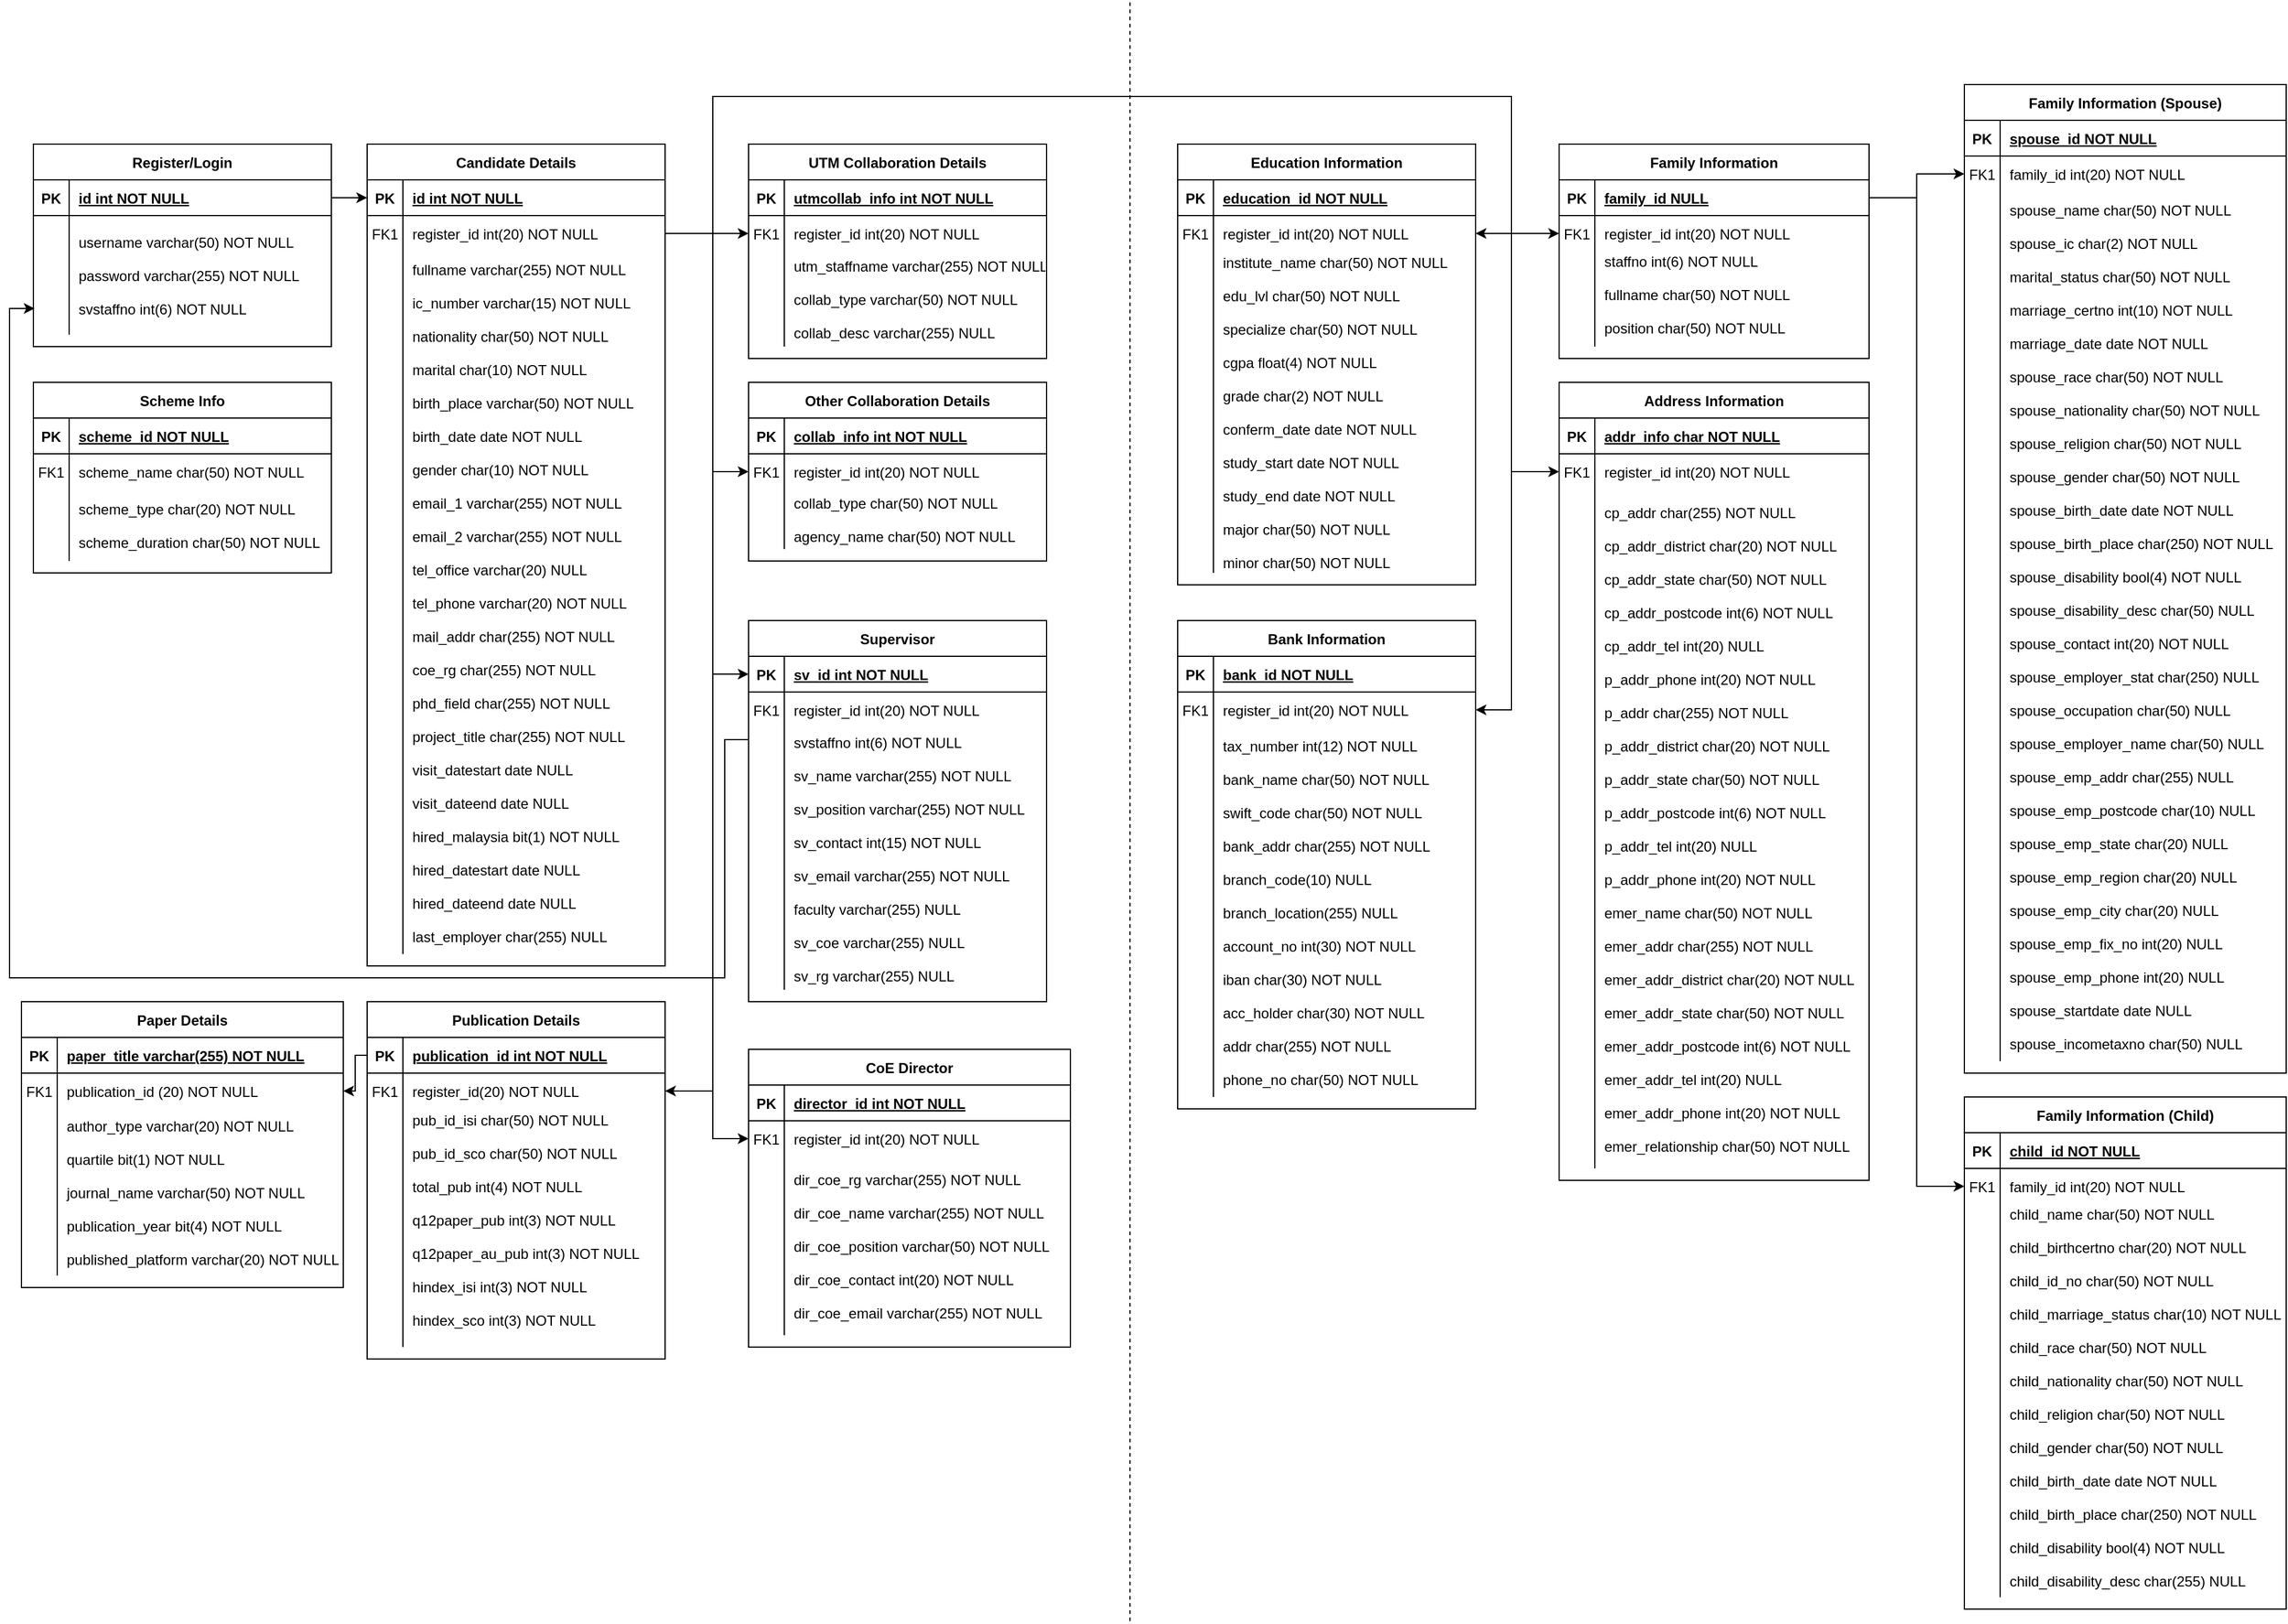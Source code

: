 <mxfile version="20.2.6" type="github">
  <diagram id="R2lEEEUBdFMjLlhIrx00" name="Page-1">
    <mxGraphModel dx="1382" dy="795" grid="1" gridSize="10" guides="1" tooltips="1" connect="1" arrows="1" fold="1" page="1" pageScale="1" pageWidth="850" pageHeight="1100" math="0" shadow="0" extFonts="Permanent Marker^https://fonts.googleapis.com/css?family=Permanent+Marker">
      <root>
        <mxCell id="0" />
        <mxCell id="1" parent="0" />
        <mxCell id="C-vyLk0tnHw3VtMMgP7b-13" value="Candidate Details" style="shape=table;startSize=30;container=1;collapsible=1;childLayout=tableLayout;fixedRows=1;rowLines=0;fontStyle=1;align=center;resizeLast=1;" parent="1" vertex="1">
          <mxGeometry x="320" y="120" width="250" height="690" as="geometry" />
        </mxCell>
        <mxCell id="C-vyLk0tnHw3VtMMgP7b-14" value="" style="shape=partialRectangle;collapsible=0;dropTarget=0;pointerEvents=0;fillColor=none;points=[[0,0.5],[1,0.5]];portConstraint=eastwest;top=0;left=0;right=0;bottom=1;" parent="C-vyLk0tnHw3VtMMgP7b-13" vertex="1">
          <mxGeometry y="30" width="250" height="30" as="geometry" />
        </mxCell>
        <mxCell id="C-vyLk0tnHw3VtMMgP7b-15" value="PK" style="shape=partialRectangle;overflow=hidden;connectable=0;fillColor=none;top=0;left=0;bottom=0;right=0;fontStyle=1;" parent="C-vyLk0tnHw3VtMMgP7b-14" vertex="1">
          <mxGeometry width="30" height="30" as="geometry">
            <mxRectangle width="30" height="30" as="alternateBounds" />
          </mxGeometry>
        </mxCell>
        <mxCell id="C-vyLk0tnHw3VtMMgP7b-16" value="id int NOT NULL " style="shape=partialRectangle;overflow=hidden;connectable=0;fillColor=none;top=0;left=0;bottom=0;right=0;align=left;spacingLeft=6;fontStyle=5;" parent="C-vyLk0tnHw3VtMMgP7b-14" vertex="1">
          <mxGeometry x="30" width="220" height="30" as="geometry">
            <mxRectangle width="220" height="30" as="alternateBounds" />
          </mxGeometry>
        </mxCell>
        <mxCell id="C-vyLk0tnHw3VtMMgP7b-17" value="" style="shape=partialRectangle;collapsible=0;dropTarget=0;pointerEvents=0;fillColor=none;points=[[0,0.5],[1,0.5]];portConstraint=eastwest;top=0;left=0;right=0;bottom=0;" parent="C-vyLk0tnHw3VtMMgP7b-13" vertex="1">
          <mxGeometry y="60" width="250" height="30" as="geometry" />
        </mxCell>
        <mxCell id="C-vyLk0tnHw3VtMMgP7b-18" value="FK1" style="shape=partialRectangle;overflow=hidden;connectable=0;fillColor=none;top=0;left=0;bottom=0;right=0;" parent="C-vyLk0tnHw3VtMMgP7b-17" vertex="1">
          <mxGeometry width="30" height="30" as="geometry">
            <mxRectangle width="30" height="30" as="alternateBounds" />
          </mxGeometry>
        </mxCell>
        <mxCell id="C-vyLk0tnHw3VtMMgP7b-19" value="register_id int(20) NOT NULL" style="shape=partialRectangle;overflow=hidden;connectable=0;fillColor=none;top=0;left=0;bottom=0;right=0;align=left;spacingLeft=6;" parent="C-vyLk0tnHw3VtMMgP7b-17" vertex="1">
          <mxGeometry x="30" width="220" height="30" as="geometry">
            <mxRectangle width="220" height="30" as="alternateBounds" />
          </mxGeometry>
        </mxCell>
        <mxCell id="C-vyLk0tnHw3VtMMgP7b-20" value="" style="shape=partialRectangle;collapsible=0;dropTarget=0;pointerEvents=0;fillColor=none;points=[[0,0.5],[1,0.5]];portConstraint=eastwest;top=0;left=0;right=0;bottom=0;" parent="C-vyLk0tnHw3VtMMgP7b-13" vertex="1">
          <mxGeometry y="90" width="250" height="590" as="geometry" />
        </mxCell>
        <mxCell id="C-vyLk0tnHw3VtMMgP7b-21" value="" style="shape=partialRectangle;overflow=hidden;connectable=0;fillColor=none;top=0;left=0;bottom=0;right=0;" parent="C-vyLk0tnHw3VtMMgP7b-20" vertex="1">
          <mxGeometry width="30" height="590" as="geometry">
            <mxRectangle width="30" height="590" as="alternateBounds" />
          </mxGeometry>
        </mxCell>
        <mxCell id="C-vyLk0tnHw3VtMMgP7b-22" value="fullname varchar(255) NOT NULL&#xa;&#xa;ic_number varchar(15) NOT NULL&#xa;&#xa;nationality char(50) NOT NULL&#xa;&#xa;marital char(10) NOT NULL&#xa;&#xa;birth_place varchar(50) NOT NULL&#xa;&#xa;birth_date date NOT NULL&#xa;&#xa;gender char(10) NOT NULL&#xa;&#xa;email_1 varchar(255) NOT NULL&#xa;&#xa;email_2 varchar(255) NOT NULL&#xa;&#xa;tel_office varchar(20) NULL&#xa;&#xa;tel_phone varchar(20) NOT NULL&#xa;&#xa;mail_addr char(255) NOT NULL&#xa;&#xa;coe_rg char(255) NOT NULL&#xa;&#xa;phd_field char(255) NOT NULL&#xa;&#xa;project_title char(255) NOT NULL&#xa;&#xa;visit_datestart date NULL&#xa;&#xa;visit_dateend date NULL&#xa;&#xa;hired_malaysia bit(1) NOT NULL&#xa;&#xa;hired_datestart date NULL&#xa;&#xa;hired_dateend date NULL&#xa;&#xa;last_employer char(255) NULL" style="shape=partialRectangle;overflow=hidden;connectable=0;fillColor=none;top=0;left=0;bottom=0;right=0;align=left;spacingLeft=6;" parent="C-vyLk0tnHw3VtMMgP7b-20" vertex="1">
          <mxGeometry x="30" width="220" height="590" as="geometry">
            <mxRectangle width="220" height="590" as="alternateBounds" />
          </mxGeometry>
        </mxCell>
        <mxCell id="C-vyLk0tnHw3VtMMgP7b-23" value="Register/Login" style="shape=table;startSize=30;container=1;collapsible=1;childLayout=tableLayout;fixedRows=1;rowLines=0;fontStyle=1;align=center;resizeLast=1;" parent="1" vertex="1">
          <mxGeometry x="40" y="120" width="250" height="170" as="geometry" />
        </mxCell>
        <mxCell id="C-vyLk0tnHw3VtMMgP7b-24" value="" style="shape=partialRectangle;collapsible=0;dropTarget=0;pointerEvents=0;fillColor=none;points=[[0,0.5],[1,0.5]];portConstraint=eastwest;top=0;left=0;right=0;bottom=1;" parent="C-vyLk0tnHw3VtMMgP7b-23" vertex="1">
          <mxGeometry y="30" width="250" height="30" as="geometry" />
        </mxCell>
        <mxCell id="C-vyLk0tnHw3VtMMgP7b-25" value="PK" style="shape=partialRectangle;overflow=hidden;connectable=0;fillColor=none;top=0;left=0;bottom=0;right=0;fontStyle=1;" parent="C-vyLk0tnHw3VtMMgP7b-24" vertex="1">
          <mxGeometry width="30" height="30" as="geometry">
            <mxRectangle width="30" height="30" as="alternateBounds" />
          </mxGeometry>
        </mxCell>
        <mxCell id="C-vyLk0tnHw3VtMMgP7b-26" value="id int NOT NULL " style="shape=partialRectangle;overflow=hidden;connectable=0;fillColor=none;top=0;left=0;bottom=0;right=0;align=left;spacingLeft=6;fontStyle=5;" parent="C-vyLk0tnHw3VtMMgP7b-24" vertex="1">
          <mxGeometry x="30" width="220" height="30" as="geometry">
            <mxRectangle width="220" height="30" as="alternateBounds" />
          </mxGeometry>
        </mxCell>
        <mxCell id="C-vyLk0tnHw3VtMMgP7b-27" value="" style="shape=partialRectangle;collapsible=0;dropTarget=0;pointerEvents=0;fillColor=none;points=[[0,0.5],[1,0.5]];portConstraint=eastwest;top=0;left=0;right=0;bottom=0;" parent="C-vyLk0tnHw3VtMMgP7b-23" vertex="1">
          <mxGeometry y="60" width="250" height="100" as="geometry" />
        </mxCell>
        <mxCell id="C-vyLk0tnHw3VtMMgP7b-28" value="" style="shape=partialRectangle;overflow=hidden;connectable=0;fillColor=none;top=0;left=0;bottom=0;right=0;" parent="C-vyLk0tnHw3VtMMgP7b-27" vertex="1">
          <mxGeometry width="30" height="100" as="geometry">
            <mxRectangle width="30" height="100" as="alternateBounds" />
          </mxGeometry>
        </mxCell>
        <mxCell id="C-vyLk0tnHw3VtMMgP7b-29" value="username varchar(50) NOT NULL&#xa;&#xa;password varchar(255) NOT NULL&#xa;&#xa;svstaffno int(6) NOT NULL" style="shape=partialRectangle;overflow=hidden;connectable=0;fillColor=none;top=0;left=0;bottom=0;right=0;align=left;spacingLeft=6;" parent="C-vyLk0tnHw3VtMMgP7b-27" vertex="1">
          <mxGeometry x="30" width="220" height="100" as="geometry">
            <mxRectangle width="220" height="100" as="alternateBounds" />
          </mxGeometry>
        </mxCell>
        <mxCell id="Tg3tCqWO-wnEFZZeCLN1-35" style="edgeStyle=orthogonalEdgeStyle;rounded=0;orthogonalLoop=1;jettySize=auto;html=1;exitX=1;exitY=0.5;exitDx=0;exitDy=0;entryX=0;entryY=0.5;entryDx=0;entryDy=0;" parent="1" source="C-vyLk0tnHw3VtMMgP7b-24" target="C-vyLk0tnHw3VtMMgP7b-14" edge="1">
          <mxGeometry relative="1" as="geometry">
            <mxPoint x="300" y="165" as="targetPoint" />
          </mxGeometry>
        </mxCell>
        <mxCell id="Tg3tCqWO-wnEFZZeCLN1-54" value="UTM Collaboration Details" style="shape=table;startSize=30;container=1;collapsible=1;childLayout=tableLayout;fixedRows=1;rowLines=0;fontStyle=1;align=center;resizeLast=1;" parent="1" vertex="1">
          <mxGeometry x="640" y="120" width="250" height="180" as="geometry" />
        </mxCell>
        <mxCell id="Tg3tCqWO-wnEFZZeCLN1-55" value="" style="shape=partialRectangle;collapsible=0;dropTarget=0;pointerEvents=0;fillColor=none;points=[[0,0.5],[1,0.5]];portConstraint=eastwest;top=0;left=0;right=0;bottom=1;" parent="Tg3tCqWO-wnEFZZeCLN1-54" vertex="1">
          <mxGeometry y="30" width="250" height="30" as="geometry" />
        </mxCell>
        <mxCell id="Tg3tCqWO-wnEFZZeCLN1-56" value="PK" style="shape=partialRectangle;overflow=hidden;connectable=0;fillColor=none;top=0;left=0;bottom=0;right=0;fontStyle=1;" parent="Tg3tCqWO-wnEFZZeCLN1-55" vertex="1">
          <mxGeometry width="30" height="30" as="geometry">
            <mxRectangle width="30" height="30" as="alternateBounds" />
          </mxGeometry>
        </mxCell>
        <mxCell id="Tg3tCqWO-wnEFZZeCLN1-57" value="utmcollab_info int NOT NULL " style="shape=partialRectangle;overflow=hidden;connectable=0;fillColor=none;top=0;left=0;bottom=0;right=0;align=left;spacingLeft=6;fontStyle=5;" parent="Tg3tCqWO-wnEFZZeCLN1-55" vertex="1">
          <mxGeometry x="30" width="220" height="30" as="geometry">
            <mxRectangle width="220" height="30" as="alternateBounds" />
          </mxGeometry>
        </mxCell>
        <mxCell id="Tg3tCqWO-wnEFZZeCLN1-58" value="" style="shape=partialRectangle;collapsible=0;dropTarget=0;pointerEvents=0;fillColor=none;points=[[0,0.5],[1,0.5]];portConstraint=eastwest;top=0;left=0;right=0;bottom=0;" parent="Tg3tCqWO-wnEFZZeCLN1-54" vertex="1">
          <mxGeometry y="60" width="250" height="30" as="geometry" />
        </mxCell>
        <mxCell id="Tg3tCqWO-wnEFZZeCLN1-59" value="FK1" style="shape=partialRectangle;overflow=hidden;connectable=0;fillColor=none;top=0;left=0;bottom=0;right=0;" parent="Tg3tCqWO-wnEFZZeCLN1-58" vertex="1">
          <mxGeometry width="30" height="30" as="geometry">
            <mxRectangle width="30" height="30" as="alternateBounds" />
          </mxGeometry>
        </mxCell>
        <mxCell id="Tg3tCqWO-wnEFZZeCLN1-60" value="register_id int(20) NOT NULL" style="shape=partialRectangle;overflow=hidden;connectable=0;fillColor=none;top=0;left=0;bottom=0;right=0;align=left;spacingLeft=6;" parent="Tg3tCqWO-wnEFZZeCLN1-58" vertex="1">
          <mxGeometry x="30" width="220" height="30" as="geometry">
            <mxRectangle width="220" height="30" as="alternateBounds" />
          </mxGeometry>
        </mxCell>
        <mxCell id="Tg3tCqWO-wnEFZZeCLN1-61" value="" style="shape=partialRectangle;collapsible=0;dropTarget=0;pointerEvents=0;fillColor=none;points=[[0,0.5],[1,0.5]];portConstraint=eastwest;top=0;left=0;right=0;bottom=0;" parent="Tg3tCqWO-wnEFZZeCLN1-54" vertex="1">
          <mxGeometry y="90" width="250" height="80" as="geometry" />
        </mxCell>
        <mxCell id="Tg3tCqWO-wnEFZZeCLN1-62" value="" style="shape=partialRectangle;overflow=hidden;connectable=0;fillColor=none;top=0;left=0;bottom=0;right=0;" parent="Tg3tCqWO-wnEFZZeCLN1-61" vertex="1">
          <mxGeometry width="30" height="80" as="geometry">
            <mxRectangle width="30" height="80" as="alternateBounds" />
          </mxGeometry>
        </mxCell>
        <mxCell id="Tg3tCqWO-wnEFZZeCLN1-63" value="utm_staffname varchar(255) NOT NULL&#xa;&#xa;collab_type varchar(50) NOT NULL&#xa;&#xa;collab_desc varchar(255) NULL" style="shape=partialRectangle;overflow=hidden;connectable=0;fillColor=none;top=0;left=0;bottom=0;right=0;align=left;spacingLeft=6;" parent="Tg3tCqWO-wnEFZZeCLN1-61" vertex="1">
          <mxGeometry x="30" width="220" height="80" as="geometry">
            <mxRectangle width="220" height="80" as="alternateBounds" />
          </mxGeometry>
        </mxCell>
        <mxCell id="Tg3tCqWO-wnEFZZeCLN1-65" style="edgeStyle=orthogonalEdgeStyle;rounded=0;orthogonalLoop=1;jettySize=auto;html=1;exitX=1;exitY=0.5;exitDx=0;exitDy=0;entryX=0;entryY=0.5;entryDx=0;entryDy=0;" parent="1" source="C-vyLk0tnHw3VtMMgP7b-17" target="Tg3tCqWO-wnEFZZeCLN1-58" edge="1">
          <mxGeometry relative="1" as="geometry" />
        </mxCell>
        <mxCell id="Tg3tCqWO-wnEFZZeCLN1-66" value="Other Collaboration Details" style="shape=table;startSize=30;container=1;collapsible=1;childLayout=tableLayout;fixedRows=1;rowLines=0;fontStyle=1;align=center;resizeLast=1;" parent="1" vertex="1">
          <mxGeometry x="640" y="320" width="250" height="150" as="geometry" />
        </mxCell>
        <mxCell id="Tg3tCqWO-wnEFZZeCLN1-67" value="" style="shape=partialRectangle;collapsible=0;dropTarget=0;pointerEvents=0;fillColor=none;points=[[0,0.5],[1,0.5]];portConstraint=eastwest;top=0;left=0;right=0;bottom=1;" parent="Tg3tCqWO-wnEFZZeCLN1-66" vertex="1">
          <mxGeometry y="30" width="250" height="30" as="geometry" />
        </mxCell>
        <mxCell id="Tg3tCqWO-wnEFZZeCLN1-68" value="PK" style="shape=partialRectangle;overflow=hidden;connectable=0;fillColor=none;top=0;left=0;bottom=0;right=0;fontStyle=1;" parent="Tg3tCqWO-wnEFZZeCLN1-67" vertex="1">
          <mxGeometry width="30" height="30" as="geometry">
            <mxRectangle width="30" height="30" as="alternateBounds" />
          </mxGeometry>
        </mxCell>
        <mxCell id="Tg3tCqWO-wnEFZZeCLN1-69" value="collab_info int NOT NULL " style="shape=partialRectangle;overflow=hidden;connectable=0;fillColor=none;top=0;left=0;bottom=0;right=0;align=left;spacingLeft=6;fontStyle=5;" parent="Tg3tCqWO-wnEFZZeCLN1-67" vertex="1">
          <mxGeometry x="30" width="220" height="30" as="geometry">
            <mxRectangle width="220" height="30" as="alternateBounds" />
          </mxGeometry>
        </mxCell>
        <mxCell id="Tg3tCqWO-wnEFZZeCLN1-70" value="" style="shape=partialRectangle;collapsible=0;dropTarget=0;pointerEvents=0;fillColor=none;points=[[0,0.5],[1,0.5]];portConstraint=eastwest;top=0;left=0;right=0;bottom=0;" parent="Tg3tCqWO-wnEFZZeCLN1-66" vertex="1">
          <mxGeometry y="60" width="250" height="30" as="geometry" />
        </mxCell>
        <mxCell id="Tg3tCqWO-wnEFZZeCLN1-71" value="FK1" style="shape=partialRectangle;overflow=hidden;connectable=0;fillColor=none;top=0;left=0;bottom=0;right=0;" parent="Tg3tCqWO-wnEFZZeCLN1-70" vertex="1">
          <mxGeometry width="30" height="30" as="geometry">
            <mxRectangle width="30" height="30" as="alternateBounds" />
          </mxGeometry>
        </mxCell>
        <mxCell id="Tg3tCqWO-wnEFZZeCLN1-72" value="register_id int(20) NOT NULL" style="shape=partialRectangle;overflow=hidden;connectable=0;fillColor=none;top=0;left=0;bottom=0;right=0;align=left;spacingLeft=6;" parent="Tg3tCqWO-wnEFZZeCLN1-70" vertex="1">
          <mxGeometry x="30" width="220" height="30" as="geometry">
            <mxRectangle width="220" height="30" as="alternateBounds" />
          </mxGeometry>
        </mxCell>
        <mxCell id="Tg3tCqWO-wnEFZZeCLN1-73" value="" style="shape=partialRectangle;collapsible=0;dropTarget=0;pointerEvents=0;fillColor=none;points=[[0,0.5],[1,0.5]];portConstraint=eastwest;top=0;left=0;right=0;bottom=0;" parent="Tg3tCqWO-wnEFZZeCLN1-66" vertex="1">
          <mxGeometry y="90" width="250" height="50" as="geometry" />
        </mxCell>
        <mxCell id="Tg3tCqWO-wnEFZZeCLN1-74" value="" style="shape=partialRectangle;overflow=hidden;connectable=0;fillColor=none;top=0;left=0;bottom=0;right=0;" parent="Tg3tCqWO-wnEFZZeCLN1-73" vertex="1">
          <mxGeometry width="30" height="50" as="geometry">
            <mxRectangle width="30" height="50" as="alternateBounds" />
          </mxGeometry>
        </mxCell>
        <mxCell id="Tg3tCqWO-wnEFZZeCLN1-75" value="collab_type char(50) NOT NULL&#xa;&#xa;agency_name char(50) NOT NULL" style="shape=partialRectangle;overflow=hidden;connectable=0;fillColor=none;top=0;left=0;bottom=0;right=0;align=left;spacingLeft=6;" parent="Tg3tCqWO-wnEFZZeCLN1-73" vertex="1">
          <mxGeometry x="30" width="220" height="50" as="geometry">
            <mxRectangle width="220" height="50" as="alternateBounds" />
          </mxGeometry>
        </mxCell>
        <mxCell id="Tg3tCqWO-wnEFZZeCLN1-77" style="edgeStyle=orthogonalEdgeStyle;rounded=0;orthogonalLoop=1;jettySize=auto;html=1;exitX=1;exitY=0.5;exitDx=0;exitDy=0;entryX=0;entryY=0.5;entryDx=0;entryDy=0;" parent="1" source="C-vyLk0tnHw3VtMMgP7b-17" target="Tg3tCqWO-wnEFZZeCLN1-70" edge="1">
          <mxGeometry relative="1" as="geometry">
            <Array as="points">
              <mxPoint x="610" y="195" />
              <mxPoint x="610" y="395" />
            </Array>
          </mxGeometry>
        </mxCell>
        <mxCell id="49qR0IiwVbqAJ0XNBQrz-1" value="" style="edgeStyle=orthogonalEdgeStyle;rounded=0;orthogonalLoop=1;jettySize=auto;html=1;entryX=0.004;entryY=0.78;entryDx=0;entryDy=0;entryPerimeter=0;" parent="1" source="Tg3tCqWO-wnEFZZeCLN1-78" target="C-vyLk0tnHw3VtMMgP7b-27" edge="1">
          <mxGeometry relative="1" as="geometry">
            <Array as="points">
              <mxPoint x="620" y="620" />
              <mxPoint x="620" y="820" />
              <mxPoint x="20" y="820" />
              <mxPoint x="20" y="258" />
            </Array>
          </mxGeometry>
        </mxCell>
        <mxCell id="Tg3tCqWO-wnEFZZeCLN1-78" value="Supervisor" style="shape=table;startSize=30;container=1;collapsible=1;childLayout=tableLayout;fixedRows=1;rowLines=0;fontStyle=1;align=center;resizeLast=1;" parent="1" vertex="1">
          <mxGeometry x="640" y="520" width="250" height="320" as="geometry" />
        </mxCell>
        <mxCell id="Tg3tCqWO-wnEFZZeCLN1-79" value="" style="shape=partialRectangle;collapsible=0;dropTarget=0;pointerEvents=0;fillColor=none;points=[[0,0.5],[1,0.5]];portConstraint=eastwest;top=0;left=0;right=0;bottom=1;" parent="Tg3tCqWO-wnEFZZeCLN1-78" vertex="1">
          <mxGeometry y="30" width="250" height="30" as="geometry" />
        </mxCell>
        <mxCell id="Tg3tCqWO-wnEFZZeCLN1-80" value="PK" style="shape=partialRectangle;overflow=hidden;connectable=0;fillColor=none;top=0;left=0;bottom=0;right=0;fontStyle=1;" parent="Tg3tCqWO-wnEFZZeCLN1-79" vertex="1">
          <mxGeometry width="30" height="30" as="geometry">
            <mxRectangle width="30" height="30" as="alternateBounds" />
          </mxGeometry>
        </mxCell>
        <mxCell id="Tg3tCqWO-wnEFZZeCLN1-81" value="sv_id int NOT NULL " style="shape=partialRectangle;overflow=hidden;connectable=0;fillColor=none;top=0;left=0;bottom=0;right=0;align=left;spacingLeft=6;fontStyle=5;" parent="Tg3tCqWO-wnEFZZeCLN1-79" vertex="1">
          <mxGeometry x="30" width="220" height="30" as="geometry">
            <mxRectangle width="220" height="30" as="alternateBounds" />
          </mxGeometry>
        </mxCell>
        <mxCell id="Tg3tCqWO-wnEFZZeCLN1-82" value="" style="shape=partialRectangle;collapsible=0;dropTarget=0;pointerEvents=0;fillColor=none;points=[[0,0.5],[1,0.5]];portConstraint=eastwest;top=0;left=0;right=0;bottom=0;" parent="Tg3tCqWO-wnEFZZeCLN1-78" vertex="1">
          <mxGeometry y="60" width="250" height="30" as="geometry" />
        </mxCell>
        <mxCell id="Tg3tCqWO-wnEFZZeCLN1-83" value="FK1" style="shape=partialRectangle;overflow=hidden;connectable=0;fillColor=none;top=0;left=0;bottom=0;right=0;" parent="Tg3tCqWO-wnEFZZeCLN1-82" vertex="1">
          <mxGeometry width="30" height="30" as="geometry">
            <mxRectangle width="30" height="30" as="alternateBounds" />
          </mxGeometry>
        </mxCell>
        <mxCell id="Tg3tCqWO-wnEFZZeCLN1-84" value="register_id int(20) NOT NULL" style="shape=partialRectangle;overflow=hidden;connectable=0;fillColor=none;top=0;left=0;bottom=0;right=0;align=left;spacingLeft=6;" parent="Tg3tCqWO-wnEFZZeCLN1-82" vertex="1">
          <mxGeometry x="30" width="220" height="30" as="geometry">
            <mxRectangle width="220" height="30" as="alternateBounds" />
          </mxGeometry>
        </mxCell>
        <mxCell id="Tg3tCqWO-wnEFZZeCLN1-85" value="" style="shape=partialRectangle;collapsible=0;dropTarget=0;pointerEvents=0;fillColor=none;points=[[0,0.5],[1,0.5]];portConstraint=eastwest;top=0;left=0;right=0;bottom=0;" parent="Tg3tCqWO-wnEFZZeCLN1-78" vertex="1">
          <mxGeometry y="90" width="250" height="220" as="geometry" />
        </mxCell>
        <mxCell id="Tg3tCqWO-wnEFZZeCLN1-86" value="" style="shape=partialRectangle;overflow=hidden;connectable=0;fillColor=none;top=0;left=0;bottom=0;right=0;" parent="Tg3tCqWO-wnEFZZeCLN1-85" vertex="1">
          <mxGeometry width="30" height="220" as="geometry">
            <mxRectangle width="30" height="220" as="alternateBounds" />
          </mxGeometry>
        </mxCell>
        <mxCell id="Tg3tCqWO-wnEFZZeCLN1-87" value="svstaffno int(6) NOT NULL&#xa;&#xa;sv_name varchar(255) NOT NULL&#xa;&#xa;sv_position varchar(255) NOT NULL&#xa;&#xa;sv_contact int(15) NOT NULL&#xa;&#xa;sv_email varchar(255) NOT NULL&#xa;&#xa;faculty varchar(255) NULL&#xa;&#xa;sv_coe varchar(255) NULL&#xa;&#xa;sv_rg varchar(255) NULL" style="shape=partialRectangle;overflow=hidden;connectable=0;fillColor=none;top=0;left=0;bottom=0;right=0;align=left;spacingLeft=6;" parent="Tg3tCqWO-wnEFZZeCLN1-85" vertex="1">
          <mxGeometry x="30" width="220" height="220" as="geometry">
            <mxRectangle width="220" height="220" as="alternateBounds" />
          </mxGeometry>
        </mxCell>
        <mxCell id="Tg3tCqWO-wnEFZZeCLN1-89" value="CoE Director" style="shape=table;startSize=30;container=1;collapsible=1;childLayout=tableLayout;fixedRows=1;rowLines=0;fontStyle=1;align=center;resizeLast=1;" parent="1" vertex="1">
          <mxGeometry x="640" y="880" width="270" height="250" as="geometry" />
        </mxCell>
        <mxCell id="Tg3tCqWO-wnEFZZeCLN1-90" value="" style="shape=partialRectangle;collapsible=0;dropTarget=0;pointerEvents=0;fillColor=none;points=[[0,0.5],[1,0.5]];portConstraint=eastwest;top=0;left=0;right=0;bottom=1;" parent="Tg3tCqWO-wnEFZZeCLN1-89" vertex="1">
          <mxGeometry y="30" width="270" height="30" as="geometry" />
        </mxCell>
        <mxCell id="Tg3tCqWO-wnEFZZeCLN1-91" value="PK" style="shape=partialRectangle;overflow=hidden;connectable=0;fillColor=none;top=0;left=0;bottom=0;right=0;fontStyle=1;" parent="Tg3tCqWO-wnEFZZeCLN1-90" vertex="1">
          <mxGeometry width="30" height="30" as="geometry">
            <mxRectangle width="30" height="30" as="alternateBounds" />
          </mxGeometry>
        </mxCell>
        <mxCell id="Tg3tCqWO-wnEFZZeCLN1-92" value="director_id int NOT NULL " style="shape=partialRectangle;overflow=hidden;connectable=0;fillColor=none;top=0;left=0;bottom=0;right=0;align=left;spacingLeft=6;fontStyle=5;" parent="Tg3tCqWO-wnEFZZeCLN1-90" vertex="1">
          <mxGeometry x="30" width="240" height="30" as="geometry">
            <mxRectangle width="240" height="30" as="alternateBounds" />
          </mxGeometry>
        </mxCell>
        <mxCell id="Tg3tCqWO-wnEFZZeCLN1-93" value="" style="shape=partialRectangle;collapsible=0;dropTarget=0;pointerEvents=0;fillColor=none;points=[[0,0.5],[1,0.5]];portConstraint=eastwest;top=0;left=0;right=0;bottom=0;" parent="Tg3tCqWO-wnEFZZeCLN1-89" vertex="1">
          <mxGeometry y="60" width="270" height="30" as="geometry" />
        </mxCell>
        <mxCell id="Tg3tCqWO-wnEFZZeCLN1-94" value="FK1" style="shape=partialRectangle;overflow=hidden;connectable=0;fillColor=none;top=0;left=0;bottom=0;right=0;" parent="Tg3tCqWO-wnEFZZeCLN1-93" vertex="1">
          <mxGeometry width="30" height="30" as="geometry">
            <mxRectangle width="30" height="30" as="alternateBounds" />
          </mxGeometry>
        </mxCell>
        <mxCell id="Tg3tCqWO-wnEFZZeCLN1-95" value="register_id int(20) NOT NULL" style="shape=partialRectangle;overflow=hidden;connectable=0;fillColor=none;top=0;left=0;bottom=0;right=0;align=left;spacingLeft=6;" parent="Tg3tCqWO-wnEFZZeCLN1-93" vertex="1">
          <mxGeometry x="30" width="240" height="30" as="geometry">
            <mxRectangle width="240" height="30" as="alternateBounds" />
          </mxGeometry>
        </mxCell>
        <mxCell id="Tg3tCqWO-wnEFZZeCLN1-96" value="" style="shape=partialRectangle;collapsible=0;dropTarget=0;pointerEvents=0;fillColor=none;points=[[0,0.5],[1,0.5]];portConstraint=eastwest;top=0;left=0;right=0;bottom=0;" parent="Tg3tCqWO-wnEFZZeCLN1-89" vertex="1">
          <mxGeometry y="90" width="270" height="150" as="geometry" />
        </mxCell>
        <mxCell id="Tg3tCqWO-wnEFZZeCLN1-97" value="" style="shape=partialRectangle;overflow=hidden;connectable=0;fillColor=none;top=0;left=0;bottom=0;right=0;" parent="Tg3tCqWO-wnEFZZeCLN1-96" vertex="1">
          <mxGeometry width="30" height="150" as="geometry">
            <mxRectangle width="30" height="150" as="alternateBounds" />
          </mxGeometry>
        </mxCell>
        <mxCell id="Tg3tCqWO-wnEFZZeCLN1-98" value="dir_coe_rg varchar(255) NOT NULL&#xa;&#xa;dir_coe_name varchar(255) NOT NULL&#xa;&#xa;dir_coe_position varchar(50) NOT NULL&#xa;&#xa;dir_coe_contact int(20) NOT NULL&#xa;&#xa;dir_coe_email varchar(255) NOT NULL" style="shape=partialRectangle;overflow=hidden;connectable=0;fillColor=none;top=0;left=0;bottom=0;right=0;align=left;spacingLeft=6;" parent="Tg3tCqWO-wnEFZZeCLN1-96" vertex="1">
          <mxGeometry x="30" width="240" height="150" as="geometry">
            <mxRectangle width="240" height="150" as="alternateBounds" />
          </mxGeometry>
        </mxCell>
        <mxCell id="Tg3tCqWO-wnEFZZeCLN1-100" style="edgeStyle=orthogonalEdgeStyle;rounded=0;orthogonalLoop=1;jettySize=auto;html=1;exitX=1;exitY=0.5;exitDx=0;exitDy=0;entryX=0;entryY=0.5;entryDx=0;entryDy=0;" parent="1" source="C-vyLk0tnHw3VtMMgP7b-17" target="Tg3tCqWO-wnEFZZeCLN1-79" edge="1">
          <mxGeometry relative="1" as="geometry">
            <Array as="points">
              <mxPoint x="610" y="195" />
              <mxPoint x="610" y="565" />
            </Array>
          </mxGeometry>
        </mxCell>
        <mxCell id="Tg3tCqWO-wnEFZZeCLN1-102" style="edgeStyle=orthogonalEdgeStyle;rounded=0;orthogonalLoop=1;jettySize=auto;html=1;exitX=0;exitY=0.5;exitDx=0;exitDy=0;" parent="1" source="Tg3tCqWO-wnEFZZeCLN1-67" edge="1">
          <mxGeometry relative="1" as="geometry">
            <mxPoint x="640" y="365" as="targetPoint" />
          </mxGeometry>
        </mxCell>
        <mxCell id="Tg3tCqWO-wnEFZZeCLN1-105" style="edgeStyle=orthogonalEdgeStyle;rounded=0;orthogonalLoop=1;jettySize=auto;html=1;exitX=1;exitY=0.5;exitDx=0;exitDy=0;entryX=0;entryY=0.5;entryDx=0;entryDy=0;" parent="1" source="C-vyLk0tnHw3VtMMgP7b-17" target="Tg3tCqWO-wnEFZZeCLN1-93" edge="1">
          <mxGeometry relative="1" as="geometry">
            <Array as="points">
              <mxPoint x="610" y="195" />
              <mxPoint x="610" y="955" />
            </Array>
          </mxGeometry>
        </mxCell>
        <mxCell id="Tg3tCqWO-wnEFZZeCLN1-114" value="" style="endArrow=none;dashed=1;html=1;rounded=0;" parent="1" edge="1">
          <mxGeometry width="50" height="50" relative="1" as="geometry">
            <mxPoint x="960" y="1360" as="sourcePoint" />
            <mxPoint x="960" as="targetPoint" />
          </mxGeometry>
        </mxCell>
        <mxCell id="Tg3tCqWO-wnEFZZeCLN1-118" value="Education Information" style="shape=table;startSize=30;container=1;collapsible=1;childLayout=tableLayout;fixedRows=1;rowLines=0;fontStyle=1;align=center;resizeLast=1;" parent="1" vertex="1">
          <mxGeometry x="1000" y="120" width="250" height="370" as="geometry" />
        </mxCell>
        <mxCell id="Tg3tCqWO-wnEFZZeCLN1-119" value="" style="shape=partialRectangle;collapsible=0;dropTarget=0;pointerEvents=0;fillColor=none;points=[[0,0.5],[1,0.5]];portConstraint=eastwest;top=0;left=0;right=0;bottom=1;" parent="Tg3tCqWO-wnEFZZeCLN1-118" vertex="1">
          <mxGeometry y="30" width="250" height="30" as="geometry" />
        </mxCell>
        <mxCell id="Tg3tCqWO-wnEFZZeCLN1-120" value="PK" style="shape=partialRectangle;overflow=hidden;connectable=0;fillColor=none;top=0;left=0;bottom=0;right=0;fontStyle=1;" parent="Tg3tCqWO-wnEFZZeCLN1-119" vertex="1">
          <mxGeometry width="30" height="30" as="geometry">
            <mxRectangle width="30" height="30" as="alternateBounds" />
          </mxGeometry>
        </mxCell>
        <mxCell id="Tg3tCqWO-wnEFZZeCLN1-121" value="education_id NOT NULL " style="shape=partialRectangle;overflow=hidden;connectable=0;fillColor=none;top=0;left=0;bottom=0;right=0;align=left;spacingLeft=6;fontStyle=5;" parent="Tg3tCqWO-wnEFZZeCLN1-119" vertex="1">
          <mxGeometry x="30" width="220" height="30" as="geometry">
            <mxRectangle width="220" height="30" as="alternateBounds" />
          </mxGeometry>
        </mxCell>
        <mxCell id="Tg3tCqWO-wnEFZZeCLN1-122" value="" style="shape=partialRectangle;collapsible=0;dropTarget=0;pointerEvents=0;fillColor=none;points=[[0,0.5],[1,0.5]];portConstraint=eastwest;top=0;left=0;right=0;bottom=0;" parent="Tg3tCqWO-wnEFZZeCLN1-118" vertex="1">
          <mxGeometry y="60" width="250" height="30" as="geometry" />
        </mxCell>
        <mxCell id="Tg3tCqWO-wnEFZZeCLN1-123" value="FK1" style="shape=partialRectangle;overflow=hidden;connectable=0;fillColor=none;top=0;left=0;bottom=0;right=0;" parent="Tg3tCqWO-wnEFZZeCLN1-122" vertex="1">
          <mxGeometry width="30" height="30" as="geometry">
            <mxRectangle width="30" height="30" as="alternateBounds" />
          </mxGeometry>
        </mxCell>
        <mxCell id="Tg3tCqWO-wnEFZZeCLN1-124" value="register_id int(20) NOT NULL" style="shape=partialRectangle;overflow=hidden;connectable=0;fillColor=none;top=0;left=0;bottom=0;right=0;align=left;spacingLeft=6;" parent="Tg3tCqWO-wnEFZZeCLN1-122" vertex="1">
          <mxGeometry x="30" width="220" height="30" as="geometry">
            <mxRectangle width="220" height="30" as="alternateBounds" />
          </mxGeometry>
        </mxCell>
        <mxCell id="Tg3tCqWO-wnEFZZeCLN1-125" value="" style="shape=partialRectangle;collapsible=0;dropTarget=0;pointerEvents=0;fillColor=none;points=[[0,0.5],[1,0.5]];portConstraint=eastwest;top=0;left=0;right=0;bottom=0;" parent="Tg3tCqWO-wnEFZZeCLN1-118" vertex="1">
          <mxGeometry y="90" width="250" height="270" as="geometry" />
        </mxCell>
        <mxCell id="Tg3tCqWO-wnEFZZeCLN1-126" value="" style="shape=partialRectangle;overflow=hidden;connectable=0;fillColor=none;top=0;left=0;bottom=0;right=0;" parent="Tg3tCqWO-wnEFZZeCLN1-125" vertex="1">
          <mxGeometry width="30" height="270" as="geometry">
            <mxRectangle width="30" height="270" as="alternateBounds" />
          </mxGeometry>
        </mxCell>
        <mxCell id="Tg3tCqWO-wnEFZZeCLN1-127" value="institute_name char(50) NOT NULL&#xa;&#xa;edu_lvl char(50) NOT NULL&#xa;&#xa;specialize char(50) NOT NULL&#xa;&#xa;cgpa float(4) NOT NULL&#xa;&#xa;grade char(2) NOT NULL&#xa;&#xa;conferm_date date NOT NULL&#xa;&#xa;study_start date NOT NULL&#xa;&#xa;study_end date NOT NULL&#xa;&#xa;major char(50) NOT NULL&#xa;&#xa;minor char(50) NOT NULL" style="shape=partialRectangle;overflow=hidden;connectable=0;fillColor=none;top=0;left=0;bottom=0;right=0;align=left;spacingLeft=6;" parent="Tg3tCqWO-wnEFZZeCLN1-125" vertex="1">
          <mxGeometry x="30" width="220" height="270" as="geometry">
            <mxRectangle width="220" height="270" as="alternateBounds" />
          </mxGeometry>
        </mxCell>
        <mxCell id="Tg3tCqWO-wnEFZZeCLN1-129" value="Address Information" style="shape=table;startSize=30;container=1;collapsible=1;childLayout=tableLayout;fixedRows=1;rowLines=0;fontStyle=1;align=center;resizeLast=1;" parent="1" vertex="1">
          <mxGeometry x="1320" y="320" width="260" height="670" as="geometry" />
        </mxCell>
        <mxCell id="Tg3tCqWO-wnEFZZeCLN1-130" value="" style="shape=partialRectangle;collapsible=0;dropTarget=0;pointerEvents=0;fillColor=none;points=[[0,0.5],[1,0.5]];portConstraint=eastwest;top=0;left=0;right=0;bottom=1;" parent="Tg3tCqWO-wnEFZZeCLN1-129" vertex="1">
          <mxGeometry y="30" width="260" height="30" as="geometry" />
        </mxCell>
        <mxCell id="Tg3tCqWO-wnEFZZeCLN1-131" value="PK" style="shape=partialRectangle;overflow=hidden;connectable=0;fillColor=none;top=0;left=0;bottom=0;right=0;fontStyle=1;" parent="Tg3tCqWO-wnEFZZeCLN1-130" vertex="1">
          <mxGeometry width="30" height="30" as="geometry">
            <mxRectangle width="30" height="30" as="alternateBounds" />
          </mxGeometry>
        </mxCell>
        <mxCell id="Tg3tCqWO-wnEFZZeCLN1-132" value="addr_info char NOT NULL " style="shape=partialRectangle;overflow=hidden;connectable=0;fillColor=none;top=0;left=0;bottom=0;right=0;align=left;spacingLeft=6;fontStyle=5;" parent="Tg3tCqWO-wnEFZZeCLN1-130" vertex="1">
          <mxGeometry x="30" width="230" height="30" as="geometry">
            <mxRectangle width="230" height="30" as="alternateBounds" />
          </mxGeometry>
        </mxCell>
        <mxCell id="Tg3tCqWO-wnEFZZeCLN1-133" value="" style="shape=partialRectangle;collapsible=0;dropTarget=0;pointerEvents=0;fillColor=none;points=[[0,0.5],[1,0.5]];portConstraint=eastwest;top=0;left=0;right=0;bottom=0;" parent="Tg3tCqWO-wnEFZZeCLN1-129" vertex="1">
          <mxGeometry y="60" width="260" height="30" as="geometry" />
        </mxCell>
        <mxCell id="Tg3tCqWO-wnEFZZeCLN1-134" value="FK1" style="shape=partialRectangle;overflow=hidden;connectable=0;fillColor=none;top=0;left=0;bottom=0;right=0;" parent="Tg3tCqWO-wnEFZZeCLN1-133" vertex="1">
          <mxGeometry width="30" height="30" as="geometry">
            <mxRectangle width="30" height="30" as="alternateBounds" />
          </mxGeometry>
        </mxCell>
        <mxCell id="Tg3tCqWO-wnEFZZeCLN1-135" value="register_id int(20) NOT NULL" style="shape=partialRectangle;overflow=hidden;connectable=0;fillColor=none;top=0;left=0;bottom=0;right=0;align=left;spacingLeft=6;" parent="Tg3tCqWO-wnEFZZeCLN1-133" vertex="1">
          <mxGeometry x="30" width="230" height="30" as="geometry">
            <mxRectangle width="230" height="30" as="alternateBounds" />
          </mxGeometry>
        </mxCell>
        <mxCell id="Tg3tCqWO-wnEFZZeCLN1-136" value="" style="shape=partialRectangle;collapsible=0;dropTarget=0;pointerEvents=0;fillColor=none;points=[[0,0.5],[1,0.5]];portConstraint=eastwest;top=0;left=0;right=0;bottom=0;" parent="Tg3tCqWO-wnEFZZeCLN1-129" vertex="1">
          <mxGeometry y="90" width="260" height="570" as="geometry" />
        </mxCell>
        <mxCell id="Tg3tCqWO-wnEFZZeCLN1-137" value="" style="shape=partialRectangle;overflow=hidden;connectable=0;fillColor=none;top=0;left=0;bottom=0;right=0;" parent="Tg3tCqWO-wnEFZZeCLN1-136" vertex="1">
          <mxGeometry width="30" height="570" as="geometry">
            <mxRectangle width="30" height="570" as="alternateBounds" />
          </mxGeometry>
        </mxCell>
        <mxCell id="Tg3tCqWO-wnEFZZeCLN1-138" value="cp_addr char(255) NOT NULL&#xa;&#xa;cp_addr_district char(20) NOT NULL&#xa;&#xa;cp_addr_state char(50) NOT NULL&#xa;&#xa;cp_addr_postcode int(6) NOT NULL&#xa;&#xa;cp_addr_tel int(20) NULL&#xa;&#xa;p_addr_phone int(20) NOT NULL&#xa;&#xa;p_addr char(255) NOT NULL&#xa;&#xa;p_addr_district char(20) NOT NULL&#xa;&#xa;p_addr_state char(50) NOT NULL&#xa;&#xa;p_addr_postcode int(6) NOT NULL&#xa;&#xa;p_addr_tel int(20) NULL&#xa;&#xa;p_addr_phone int(20) NOT NULL&#xa;&#xa;emer_name char(50) NOT NULL&#xa;&#xa;emer_addr char(255) NOT NULL&#xa;&#xa;emer_addr_district char(20) NOT NULL&#xa;&#xa;emer_addr_state char(50) NOT NULL&#xa;&#xa;emer_addr_postcode int(6) NOT NULL&#xa;&#xa;emer_addr_tel int(20) NULL&#xa;&#xa;emer_addr_phone int(20) NOT NULL&#xa;&#xa;emer_relationship char(50) NOT NULL" style="shape=partialRectangle;overflow=hidden;connectable=0;fillColor=none;top=0;left=0;bottom=0;right=0;align=left;spacingLeft=6;" parent="Tg3tCqWO-wnEFZZeCLN1-136" vertex="1">
          <mxGeometry x="30" width="230" height="570" as="geometry">
            <mxRectangle width="230" height="570" as="alternateBounds" />
          </mxGeometry>
        </mxCell>
        <mxCell id="Tg3tCqWO-wnEFZZeCLN1-140" value="Family Information" style="shape=table;startSize=30;container=1;collapsible=1;childLayout=tableLayout;fixedRows=1;rowLines=0;fontStyle=1;align=center;resizeLast=1;" parent="1" vertex="1">
          <mxGeometry x="1320" y="120" width="260" height="180" as="geometry" />
        </mxCell>
        <mxCell id="Tg3tCqWO-wnEFZZeCLN1-141" value="" style="shape=partialRectangle;collapsible=0;dropTarget=0;pointerEvents=0;fillColor=none;points=[[0,0.5],[1,0.5]];portConstraint=eastwest;top=0;left=0;right=0;bottom=1;" parent="Tg3tCqWO-wnEFZZeCLN1-140" vertex="1">
          <mxGeometry y="30" width="260" height="30" as="geometry" />
        </mxCell>
        <mxCell id="Tg3tCqWO-wnEFZZeCLN1-142" value="PK" style="shape=partialRectangle;overflow=hidden;connectable=0;fillColor=none;top=0;left=0;bottom=0;right=0;fontStyle=1;" parent="Tg3tCqWO-wnEFZZeCLN1-141" vertex="1">
          <mxGeometry width="30" height="30" as="geometry">
            <mxRectangle width="30" height="30" as="alternateBounds" />
          </mxGeometry>
        </mxCell>
        <mxCell id="Tg3tCqWO-wnEFZZeCLN1-143" value="family_id NULL" style="shape=partialRectangle;overflow=hidden;connectable=0;fillColor=none;top=0;left=0;bottom=0;right=0;align=left;spacingLeft=6;fontStyle=5;" parent="Tg3tCqWO-wnEFZZeCLN1-141" vertex="1">
          <mxGeometry x="30" width="230" height="30" as="geometry">
            <mxRectangle width="230" height="30" as="alternateBounds" />
          </mxGeometry>
        </mxCell>
        <mxCell id="Tg3tCqWO-wnEFZZeCLN1-144" value="" style="shape=partialRectangle;collapsible=0;dropTarget=0;pointerEvents=0;fillColor=none;points=[[0,0.5],[1,0.5]];portConstraint=eastwest;top=0;left=0;right=0;bottom=0;" parent="Tg3tCqWO-wnEFZZeCLN1-140" vertex="1">
          <mxGeometry y="60" width="260" height="30" as="geometry" />
        </mxCell>
        <mxCell id="Tg3tCqWO-wnEFZZeCLN1-145" value="FK1" style="shape=partialRectangle;overflow=hidden;connectable=0;fillColor=none;top=0;left=0;bottom=0;right=0;" parent="Tg3tCqWO-wnEFZZeCLN1-144" vertex="1">
          <mxGeometry width="30" height="30" as="geometry">
            <mxRectangle width="30" height="30" as="alternateBounds" />
          </mxGeometry>
        </mxCell>
        <mxCell id="Tg3tCqWO-wnEFZZeCLN1-146" value="register_id int(20) NOT NULL" style="shape=partialRectangle;overflow=hidden;connectable=0;fillColor=none;top=0;left=0;bottom=0;right=0;align=left;spacingLeft=6;" parent="Tg3tCqWO-wnEFZZeCLN1-144" vertex="1">
          <mxGeometry x="30" width="230" height="30" as="geometry">
            <mxRectangle width="230" height="30" as="alternateBounds" />
          </mxGeometry>
        </mxCell>
        <mxCell id="Tg3tCqWO-wnEFZZeCLN1-147" value="" style="shape=partialRectangle;collapsible=0;dropTarget=0;pointerEvents=0;fillColor=none;points=[[0,0.5],[1,0.5]];portConstraint=eastwest;top=0;left=0;right=0;bottom=0;" parent="Tg3tCqWO-wnEFZZeCLN1-140" vertex="1">
          <mxGeometry y="90" width="260" height="80" as="geometry" />
        </mxCell>
        <mxCell id="Tg3tCqWO-wnEFZZeCLN1-148" value="" style="shape=partialRectangle;overflow=hidden;connectable=0;fillColor=none;top=0;left=0;bottom=0;right=0;" parent="Tg3tCqWO-wnEFZZeCLN1-147" vertex="1">
          <mxGeometry width="30" height="80" as="geometry">
            <mxRectangle width="30" height="80" as="alternateBounds" />
          </mxGeometry>
        </mxCell>
        <mxCell id="Tg3tCqWO-wnEFZZeCLN1-149" value="staffno int(6) NOT NULL&#xa;&#xa;fullname char(50) NOT NULL&#xa;&#xa;position char(50) NOT NULL&#xa;&#xa;" style="shape=partialRectangle;overflow=hidden;connectable=0;fillColor=none;top=0;left=0;bottom=0;right=0;align=left;spacingLeft=6;" parent="Tg3tCqWO-wnEFZZeCLN1-147" vertex="1">
          <mxGeometry x="30" width="230" height="80" as="geometry">
            <mxRectangle width="230" height="80" as="alternateBounds" />
          </mxGeometry>
        </mxCell>
        <mxCell id="7m5NMQ4qwO3rlpRu4f6F-7" value="Bank Information" style="shape=table;startSize=30;container=1;collapsible=1;childLayout=tableLayout;fixedRows=1;rowLines=0;fontStyle=1;align=center;resizeLast=1;" parent="1" vertex="1">
          <mxGeometry x="1000" y="520" width="250" height="410.0" as="geometry" />
        </mxCell>
        <mxCell id="7m5NMQ4qwO3rlpRu4f6F-8" value="" style="shape=partialRectangle;collapsible=0;dropTarget=0;pointerEvents=0;fillColor=none;points=[[0,0.5],[1,0.5]];portConstraint=eastwest;top=0;left=0;right=0;bottom=1;" parent="7m5NMQ4qwO3rlpRu4f6F-7" vertex="1">
          <mxGeometry y="30" width="250" height="30" as="geometry" />
        </mxCell>
        <mxCell id="7m5NMQ4qwO3rlpRu4f6F-9" value="PK" style="shape=partialRectangle;overflow=hidden;connectable=0;fillColor=none;top=0;left=0;bottom=0;right=0;fontStyle=1;" parent="7m5NMQ4qwO3rlpRu4f6F-8" vertex="1">
          <mxGeometry width="30" height="30" as="geometry">
            <mxRectangle width="30" height="30" as="alternateBounds" />
          </mxGeometry>
        </mxCell>
        <mxCell id="7m5NMQ4qwO3rlpRu4f6F-10" value="bank_id NOT NULL " style="shape=partialRectangle;overflow=hidden;connectable=0;fillColor=none;top=0;left=0;bottom=0;right=0;align=left;spacingLeft=6;fontStyle=5;" parent="7m5NMQ4qwO3rlpRu4f6F-8" vertex="1">
          <mxGeometry x="30" width="220" height="30" as="geometry">
            <mxRectangle width="220" height="30" as="alternateBounds" />
          </mxGeometry>
        </mxCell>
        <mxCell id="7m5NMQ4qwO3rlpRu4f6F-11" value="" style="shape=partialRectangle;collapsible=0;dropTarget=0;pointerEvents=0;fillColor=none;points=[[0,0.5],[1,0.5]];portConstraint=eastwest;top=0;left=0;right=0;bottom=0;" parent="7m5NMQ4qwO3rlpRu4f6F-7" vertex="1">
          <mxGeometry y="60" width="250" height="30" as="geometry" />
        </mxCell>
        <mxCell id="7m5NMQ4qwO3rlpRu4f6F-12" value="FK1" style="shape=partialRectangle;overflow=hidden;connectable=0;fillColor=none;top=0;left=0;bottom=0;right=0;" parent="7m5NMQ4qwO3rlpRu4f6F-11" vertex="1">
          <mxGeometry width="30" height="30" as="geometry">
            <mxRectangle width="30" height="30" as="alternateBounds" />
          </mxGeometry>
        </mxCell>
        <mxCell id="7m5NMQ4qwO3rlpRu4f6F-13" value="register_id int(20) NOT NULL" style="shape=partialRectangle;overflow=hidden;connectable=0;fillColor=none;top=0;left=0;bottom=0;right=0;align=left;spacingLeft=6;" parent="7m5NMQ4qwO3rlpRu4f6F-11" vertex="1">
          <mxGeometry x="30" width="220" height="30" as="geometry">
            <mxRectangle width="220" height="30" as="alternateBounds" />
          </mxGeometry>
        </mxCell>
        <mxCell id="7m5NMQ4qwO3rlpRu4f6F-14" value="" style="shape=partialRectangle;collapsible=0;dropTarget=0;pointerEvents=0;fillColor=none;points=[[0,0.5],[1,0.5]];portConstraint=eastwest;top=0;left=0;right=0;bottom=0;" parent="7m5NMQ4qwO3rlpRu4f6F-7" vertex="1">
          <mxGeometry y="90" width="250" height="310" as="geometry" />
        </mxCell>
        <mxCell id="7m5NMQ4qwO3rlpRu4f6F-15" value="" style="shape=partialRectangle;overflow=hidden;connectable=0;fillColor=none;top=0;left=0;bottom=0;right=0;" parent="7m5NMQ4qwO3rlpRu4f6F-14" vertex="1">
          <mxGeometry width="30" height="310" as="geometry">
            <mxRectangle width="30" height="310" as="alternateBounds" />
          </mxGeometry>
        </mxCell>
        <mxCell id="7m5NMQ4qwO3rlpRu4f6F-16" value="tax_number int(12) NOT NULL&#xa;&#xa;bank_name char(50) NOT NULL&#xa;&#xa;swift_code char(50) NOT NULL&#xa;&#xa;bank_addr char(255) NOT NULL&#xa;&#xa;branch_code(10) NULL&#xa;&#xa;branch_location(255) NULL&#xa;&#xa;account_no int(30) NOT NULL&#xa;&#xa;iban char(30) NOT NULL&#xa;&#xa;acc_holder char(30) NOT NULL&#xa;&#xa;addr char(255) NOT NULL&#xa;&#xa;phone_no char(50) NOT NULL" style="shape=partialRectangle;overflow=hidden;connectable=0;fillColor=none;top=0;left=0;bottom=0;right=0;align=left;spacingLeft=6;" parent="7m5NMQ4qwO3rlpRu4f6F-14" vertex="1">
          <mxGeometry x="30" width="220" height="310" as="geometry">
            <mxRectangle width="220" height="310" as="alternateBounds" />
          </mxGeometry>
        </mxCell>
        <mxCell id="7m5NMQ4qwO3rlpRu4f6F-18" value="Family Information (Spouse)" style="shape=table;startSize=30;container=1;collapsible=1;childLayout=tableLayout;fixedRows=1;rowLines=0;fontStyle=1;align=center;resizeLast=1;" parent="1" vertex="1">
          <mxGeometry x="1660" y="70" width="270" height="830" as="geometry">
            <mxRectangle x="1700" y="130" width="200" height="30" as="alternateBounds" />
          </mxGeometry>
        </mxCell>
        <mxCell id="7m5NMQ4qwO3rlpRu4f6F-19" value="" style="shape=partialRectangle;collapsible=0;dropTarget=0;pointerEvents=0;fillColor=none;points=[[0,0.5],[1,0.5]];portConstraint=eastwest;top=0;left=0;right=0;bottom=1;" parent="7m5NMQ4qwO3rlpRu4f6F-18" vertex="1">
          <mxGeometry y="30" width="270" height="30" as="geometry" />
        </mxCell>
        <mxCell id="7m5NMQ4qwO3rlpRu4f6F-20" value="PK" style="shape=partialRectangle;overflow=hidden;connectable=0;fillColor=none;top=0;left=0;bottom=0;right=0;fontStyle=1;" parent="7m5NMQ4qwO3rlpRu4f6F-19" vertex="1">
          <mxGeometry width="30" height="30" as="geometry">
            <mxRectangle width="30" height="30" as="alternateBounds" />
          </mxGeometry>
        </mxCell>
        <mxCell id="7m5NMQ4qwO3rlpRu4f6F-21" value="spouse_id NOT NULL " style="shape=partialRectangle;overflow=hidden;connectable=0;fillColor=none;top=0;left=0;bottom=0;right=0;align=left;spacingLeft=6;fontStyle=5;" parent="7m5NMQ4qwO3rlpRu4f6F-19" vertex="1">
          <mxGeometry x="30" width="240" height="30" as="geometry">
            <mxRectangle width="240" height="30" as="alternateBounds" />
          </mxGeometry>
        </mxCell>
        <mxCell id="7m5NMQ4qwO3rlpRu4f6F-22" value="" style="shape=partialRectangle;collapsible=0;dropTarget=0;pointerEvents=0;fillColor=none;points=[[0,0.5],[1,0.5]];portConstraint=eastwest;top=0;left=0;right=0;bottom=0;" parent="7m5NMQ4qwO3rlpRu4f6F-18" vertex="1">
          <mxGeometry y="60" width="270" height="30" as="geometry" />
        </mxCell>
        <mxCell id="7m5NMQ4qwO3rlpRu4f6F-23" value="FK1" style="shape=partialRectangle;overflow=hidden;connectable=0;fillColor=none;top=0;left=0;bottom=0;right=0;" parent="7m5NMQ4qwO3rlpRu4f6F-22" vertex="1">
          <mxGeometry width="30" height="30" as="geometry">
            <mxRectangle width="30" height="30" as="alternateBounds" />
          </mxGeometry>
        </mxCell>
        <mxCell id="7m5NMQ4qwO3rlpRu4f6F-24" value="family_id int(20) NOT NULL" style="shape=partialRectangle;overflow=hidden;connectable=0;fillColor=none;top=0;left=0;bottom=0;right=0;align=left;spacingLeft=6;" parent="7m5NMQ4qwO3rlpRu4f6F-22" vertex="1">
          <mxGeometry x="30" width="240" height="30" as="geometry">
            <mxRectangle width="240" height="30" as="alternateBounds" />
          </mxGeometry>
        </mxCell>
        <mxCell id="7m5NMQ4qwO3rlpRu4f6F-25" value="" style="shape=partialRectangle;collapsible=0;dropTarget=0;pointerEvents=0;fillColor=none;points=[[0,0.5],[1,0.5]];portConstraint=eastwest;top=0;left=0;right=0;bottom=0;" parent="7m5NMQ4qwO3rlpRu4f6F-18" vertex="1">
          <mxGeometry y="90" width="270" height="730" as="geometry" />
        </mxCell>
        <mxCell id="7m5NMQ4qwO3rlpRu4f6F-26" value="" style="shape=partialRectangle;overflow=hidden;connectable=0;fillColor=none;top=0;left=0;bottom=0;right=0;" parent="7m5NMQ4qwO3rlpRu4f6F-25" vertex="1">
          <mxGeometry width="30" height="730" as="geometry">
            <mxRectangle width="30" height="730" as="alternateBounds" />
          </mxGeometry>
        </mxCell>
        <mxCell id="7m5NMQ4qwO3rlpRu4f6F-27" value="spouse_name char(50) NOT NULL&#xa;&#xa;spouse_ic char(2) NOT NULL&#xa;&#xa;marital_status char(50) NOT NULL&#xa;&#xa;marriage_certno int(10) NOT NULL&#xa;&#xa;marriage_date date NOT NULL&#xa;&#xa;spouse_race char(50) NOT NULL&#xa;&#xa;spouse_nationality char(50) NOT NULL&#xa;&#xa;spouse_religion char(50) NOT NULL&#xa;&#xa;spouse_gender char(50) NOT NULL&#xa;&#xa;spouse_birth_date date NOT NULL&#xa;&#xa;spouse_birth_place char(250) NOT NULL&#xa;&#xa;spouse_disability bool(4) NOT NULL&#xa;&#xa;spouse_disability_desc char(50) NULL&#xa;&#xa;spouse_contact int(20) NOT NULL&#xa;&#xa;spouse_employer_stat char(250) NULL&#xa;&#xa;spouse_occupation char(50) NULL&#xa;&#xa;spouse_employer_name char(50) NULL&#xa;&#xa;spouse_emp_addr char(255) NULL&#xa;&#xa;spouse_emp_postcode char(10) NULL&#xa;&#xa;spouse_emp_state char(20) NULL&#xa;&#xa;spouse_emp_region char(20) NULL&#xa;&#xa;spouse_emp_city char(20) NULL&#xa;&#xa;spouse_emp_fix_no int(20) NULL&#xa;&#xa;spouse_emp_phone int(20) NULL&#xa;&#xa;spouse_startdate date NULL&#xa;&#xa;spouse_incometaxno char(50) NULL" style="shape=partialRectangle;overflow=hidden;connectable=0;fillColor=none;top=0;left=0;bottom=0;right=0;align=left;spacingLeft=6;" parent="7m5NMQ4qwO3rlpRu4f6F-25" vertex="1">
          <mxGeometry x="30" width="240" height="730" as="geometry">
            <mxRectangle width="240" height="730" as="alternateBounds" />
          </mxGeometry>
        </mxCell>
        <mxCell id="7m5NMQ4qwO3rlpRu4f6F-41" style="edgeStyle=orthogonalEdgeStyle;rounded=0;orthogonalLoop=1;jettySize=auto;html=1;exitX=1;exitY=0.5;exitDx=0;exitDy=0;entryX=0;entryY=0.5;entryDx=0;entryDy=0;" parent="1" source="Tg3tCqWO-wnEFZZeCLN1-141" target="7m5NMQ4qwO3rlpRu4f6F-22" edge="1">
          <mxGeometry relative="1" as="geometry" />
        </mxCell>
        <mxCell id="7m5NMQ4qwO3rlpRu4f6F-42" value="Family Information (Child)" style="shape=table;startSize=30;container=1;collapsible=1;childLayout=tableLayout;fixedRows=1;rowLines=0;fontStyle=1;align=center;resizeLast=1;" parent="1" vertex="1">
          <mxGeometry x="1660" y="920" width="270" height="430" as="geometry">
            <mxRectangle x="1660" y="920" width="190" height="30" as="alternateBounds" />
          </mxGeometry>
        </mxCell>
        <mxCell id="7m5NMQ4qwO3rlpRu4f6F-43" value="" style="shape=partialRectangle;collapsible=0;dropTarget=0;pointerEvents=0;fillColor=none;points=[[0,0.5],[1,0.5]];portConstraint=eastwest;top=0;left=0;right=0;bottom=1;" parent="7m5NMQ4qwO3rlpRu4f6F-42" vertex="1">
          <mxGeometry y="30" width="270" height="30" as="geometry" />
        </mxCell>
        <mxCell id="7m5NMQ4qwO3rlpRu4f6F-44" value="PK" style="shape=partialRectangle;overflow=hidden;connectable=0;fillColor=none;top=0;left=0;bottom=0;right=0;fontStyle=1;" parent="7m5NMQ4qwO3rlpRu4f6F-43" vertex="1">
          <mxGeometry width="30" height="30" as="geometry">
            <mxRectangle width="30" height="30" as="alternateBounds" />
          </mxGeometry>
        </mxCell>
        <mxCell id="7m5NMQ4qwO3rlpRu4f6F-45" value="child_id NOT NULL " style="shape=partialRectangle;overflow=hidden;connectable=0;fillColor=none;top=0;left=0;bottom=0;right=0;align=left;spacingLeft=6;fontStyle=5;" parent="7m5NMQ4qwO3rlpRu4f6F-43" vertex="1">
          <mxGeometry x="30" width="240" height="30" as="geometry">
            <mxRectangle width="240" height="30" as="alternateBounds" />
          </mxGeometry>
        </mxCell>
        <mxCell id="7m5NMQ4qwO3rlpRu4f6F-46" value="" style="shape=partialRectangle;collapsible=0;dropTarget=0;pointerEvents=0;fillColor=none;points=[[0,0.5],[1,0.5]];portConstraint=eastwest;top=0;left=0;right=0;bottom=0;" parent="7m5NMQ4qwO3rlpRu4f6F-42" vertex="1">
          <mxGeometry y="60" width="270" height="30" as="geometry" />
        </mxCell>
        <mxCell id="7m5NMQ4qwO3rlpRu4f6F-47" value="FK1" style="shape=partialRectangle;overflow=hidden;connectable=0;fillColor=none;top=0;left=0;bottom=0;right=0;" parent="7m5NMQ4qwO3rlpRu4f6F-46" vertex="1">
          <mxGeometry width="30" height="30" as="geometry">
            <mxRectangle width="30" height="30" as="alternateBounds" />
          </mxGeometry>
        </mxCell>
        <mxCell id="7m5NMQ4qwO3rlpRu4f6F-48" value="family_id int(20) NOT NULL" style="shape=partialRectangle;overflow=hidden;connectable=0;fillColor=none;top=0;left=0;bottom=0;right=0;align=left;spacingLeft=6;" parent="7m5NMQ4qwO3rlpRu4f6F-46" vertex="1">
          <mxGeometry x="30" width="240" height="30" as="geometry">
            <mxRectangle width="240" height="30" as="alternateBounds" />
          </mxGeometry>
        </mxCell>
        <mxCell id="7m5NMQ4qwO3rlpRu4f6F-49" value="" style="shape=partialRectangle;collapsible=0;dropTarget=0;pointerEvents=0;fillColor=none;points=[[0,0.5],[1,0.5]];portConstraint=eastwest;top=0;left=0;right=0;bottom=0;" parent="7m5NMQ4qwO3rlpRu4f6F-42" vertex="1">
          <mxGeometry y="90" width="270" height="330" as="geometry" />
        </mxCell>
        <mxCell id="7m5NMQ4qwO3rlpRu4f6F-50" value="" style="shape=partialRectangle;overflow=hidden;connectable=0;fillColor=none;top=0;left=0;bottom=0;right=0;" parent="7m5NMQ4qwO3rlpRu4f6F-49" vertex="1">
          <mxGeometry width="30" height="330" as="geometry">
            <mxRectangle width="30" height="330" as="alternateBounds" />
          </mxGeometry>
        </mxCell>
        <mxCell id="7m5NMQ4qwO3rlpRu4f6F-51" value="child_name char(50) NOT NULL&#xa;&#xa;child_birthcertno char(20) NOT NULL&#xa;&#xa;child_id_no char(50) NOT NULL&#xa;&#xa;child_marriage_status char(10) NOT NULL&#xa;&#xa;child_race char(50) NOT NULL&#xa;&#xa;child_nationality char(50) NOT NULL&#xa;&#xa;child_religion char(50) NOT NULL&#xa;&#xa;child_gender char(50) NOT NULL&#xa;&#xa;child_birth_date date NOT NULL&#xa;&#xa;child_birth_place char(250) NOT NULL&#xa;&#xa;child_disability bool(4) NOT NULL&#xa;&#xa;child_disability_desc char(255) NULL&#xa;&#xa;child_school_status char(5) NOT NULL" style="shape=partialRectangle;overflow=hidden;connectable=0;fillColor=none;top=0;left=0;bottom=0;right=0;align=left;spacingLeft=6;" parent="7m5NMQ4qwO3rlpRu4f6F-49" vertex="1">
          <mxGeometry x="30" width="240" height="330" as="geometry">
            <mxRectangle width="240" height="330" as="alternateBounds" />
          </mxGeometry>
        </mxCell>
        <mxCell id="7m5NMQ4qwO3rlpRu4f6F-53" style="edgeStyle=orthogonalEdgeStyle;rounded=0;orthogonalLoop=1;jettySize=auto;html=1;exitX=1;exitY=0.5;exitDx=0;exitDy=0;entryX=0;entryY=0.5;entryDx=0;entryDy=0;" parent="1" source="Tg3tCqWO-wnEFZZeCLN1-141" target="7m5NMQ4qwO3rlpRu4f6F-46" edge="1">
          <mxGeometry relative="1" as="geometry">
            <Array as="points">
              <mxPoint x="1620" y="165" />
              <mxPoint x="1620" y="995" />
            </Array>
          </mxGeometry>
        </mxCell>
        <mxCell id="7m5NMQ4qwO3rlpRu4f6F-54" style="edgeStyle=orthogonalEdgeStyle;rounded=0;orthogonalLoop=1;jettySize=auto;html=1;exitX=1;exitY=0.5;exitDx=0;exitDy=0;entryX=0;entryY=0.5;entryDx=0;entryDy=0;" parent="1" source="C-vyLk0tnHw3VtMMgP7b-17" target="Tg3tCqWO-wnEFZZeCLN1-144" edge="1">
          <mxGeometry relative="1" as="geometry">
            <Array as="points">
              <mxPoint x="610" y="195" />
              <mxPoint x="610" y="80" />
              <mxPoint x="1280" y="80" />
              <mxPoint x="1280" y="195" />
            </Array>
          </mxGeometry>
        </mxCell>
        <mxCell id="7m5NMQ4qwO3rlpRu4f6F-67" value="Scheme Info" style="shape=table;startSize=30;container=1;collapsible=1;childLayout=tableLayout;fixedRows=1;rowLines=0;fontStyle=1;align=center;resizeLast=1;" parent="1" vertex="1">
          <mxGeometry x="40" y="320" width="250" height="160" as="geometry" />
        </mxCell>
        <mxCell id="7m5NMQ4qwO3rlpRu4f6F-68" value="" style="shape=partialRectangle;collapsible=0;dropTarget=0;pointerEvents=0;fillColor=none;points=[[0,0.5],[1,0.5]];portConstraint=eastwest;top=0;left=0;right=0;bottom=1;" parent="7m5NMQ4qwO3rlpRu4f6F-67" vertex="1">
          <mxGeometry y="30" width="250" height="30" as="geometry" />
        </mxCell>
        <mxCell id="7m5NMQ4qwO3rlpRu4f6F-69" value="PK" style="shape=partialRectangle;overflow=hidden;connectable=0;fillColor=none;top=0;left=0;bottom=0;right=0;fontStyle=1;" parent="7m5NMQ4qwO3rlpRu4f6F-68" vertex="1">
          <mxGeometry width="30" height="30" as="geometry">
            <mxRectangle width="30" height="30" as="alternateBounds" />
          </mxGeometry>
        </mxCell>
        <mxCell id="7m5NMQ4qwO3rlpRu4f6F-70" value="scheme_id NOT NULL" style="shape=partialRectangle;overflow=hidden;connectable=0;fillColor=none;top=0;left=0;bottom=0;right=0;align=left;spacingLeft=6;fontStyle=5;" parent="7m5NMQ4qwO3rlpRu4f6F-68" vertex="1">
          <mxGeometry x="30" width="220" height="30" as="geometry">
            <mxRectangle width="220" height="30" as="alternateBounds" />
          </mxGeometry>
        </mxCell>
        <mxCell id="7m5NMQ4qwO3rlpRu4f6F-71" value="" style="shape=partialRectangle;collapsible=0;dropTarget=0;pointerEvents=0;fillColor=none;points=[[0,0.5],[1,0.5]];portConstraint=eastwest;top=0;left=0;right=0;bottom=0;" parent="7m5NMQ4qwO3rlpRu4f6F-67" vertex="1">
          <mxGeometry y="60" width="250" height="30" as="geometry" />
        </mxCell>
        <mxCell id="7m5NMQ4qwO3rlpRu4f6F-72" value="FK1" style="shape=partialRectangle;overflow=hidden;connectable=0;fillColor=none;top=0;left=0;bottom=0;right=0;" parent="7m5NMQ4qwO3rlpRu4f6F-71" vertex="1">
          <mxGeometry width="30" height="30" as="geometry">
            <mxRectangle width="30" height="30" as="alternateBounds" />
          </mxGeometry>
        </mxCell>
        <mxCell id="7m5NMQ4qwO3rlpRu4f6F-73" value="scheme_name char(50) NOT NULL" style="shape=partialRectangle;overflow=hidden;connectable=0;fillColor=none;top=0;left=0;bottom=0;right=0;align=left;spacingLeft=6;" parent="7m5NMQ4qwO3rlpRu4f6F-71" vertex="1">
          <mxGeometry x="30" width="220" height="30" as="geometry">
            <mxRectangle width="220" height="30" as="alternateBounds" />
          </mxGeometry>
        </mxCell>
        <mxCell id="7m5NMQ4qwO3rlpRu4f6F-74" value="" style="shape=partialRectangle;collapsible=0;dropTarget=0;pointerEvents=0;fillColor=none;points=[[0,0.5],[1,0.5]];portConstraint=eastwest;top=0;left=0;right=0;bottom=0;" parent="7m5NMQ4qwO3rlpRu4f6F-67" vertex="1">
          <mxGeometry y="90" width="250" height="60" as="geometry" />
        </mxCell>
        <mxCell id="7m5NMQ4qwO3rlpRu4f6F-75" value="" style="shape=partialRectangle;overflow=hidden;connectable=0;fillColor=none;top=0;left=0;bottom=0;right=0;" parent="7m5NMQ4qwO3rlpRu4f6F-74" vertex="1">
          <mxGeometry width="30" height="60" as="geometry">
            <mxRectangle width="30" height="60" as="alternateBounds" />
          </mxGeometry>
        </mxCell>
        <mxCell id="7m5NMQ4qwO3rlpRu4f6F-76" value="scheme_type char(20) NOT NULL&#xa;&#xa;scheme_duration char(50) NOT NULL" style="shape=partialRectangle;overflow=hidden;connectable=0;fillColor=none;top=0;left=0;bottom=0;right=0;align=left;spacingLeft=6;" parent="7m5NMQ4qwO3rlpRu4f6F-74" vertex="1">
          <mxGeometry x="30" width="220" height="60" as="geometry">
            <mxRectangle width="220" height="60" as="alternateBounds" />
          </mxGeometry>
        </mxCell>
        <mxCell id="7m5NMQ4qwO3rlpRu4f6F-77" value="Publication Details" style="shape=table;startSize=30;container=1;collapsible=1;childLayout=tableLayout;fixedRows=1;rowLines=0;fontStyle=1;align=center;resizeLast=1;" parent="1" vertex="1">
          <mxGeometry x="320" y="840" width="250" height="300" as="geometry" />
        </mxCell>
        <mxCell id="7m5NMQ4qwO3rlpRu4f6F-78" value="" style="shape=partialRectangle;collapsible=0;dropTarget=0;pointerEvents=0;fillColor=none;points=[[0,0.5],[1,0.5]];portConstraint=eastwest;top=0;left=0;right=0;bottom=1;" parent="7m5NMQ4qwO3rlpRu4f6F-77" vertex="1">
          <mxGeometry y="30" width="250" height="30" as="geometry" />
        </mxCell>
        <mxCell id="7m5NMQ4qwO3rlpRu4f6F-79" value="PK" style="shape=partialRectangle;overflow=hidden;connectable=0;fillColor=none;top=0;left=0;bottom=0;right=0;fontStyle=1;" parent="7m5NMQ4qwO3rlpRu4f6F-78" vertex="1">
          <mxGeometry width="30" height="30" as="geometry">
            <mxRectangle width="30" height="30" as="alternateBounds" />
          </mxGeometry>
        </mxCell>
        <mxCell id="7m5NMQ4qwO3rlpRu4f6F-80" value="publication_id int NOT NULL " style="shape=partialRectangle;overflow=hidden;connectable=0;fillColor=none;top=0;left=0;bottom=0;right=0;align=left;spacingLeft=6;fontStyle=5;" parent="7m5NMQ4qwO3rlpRu4f6F-78" vertex="1">
          <mxGeometry x="30" width="220" height="30" as="geometry">
            <mxRectangle width="220" height="30" as="alternateBounds" />
          </mxGeometry>
        </mxCell>
        <mxCell id="7m5NMQ4qwO3rlpRu4f6F-81" value="" style="shape=partialRectangle;collapsible=0;dropTarget=0;pointerEvents=0;fillColor=none;points=[[0,0.5],[1,0.5]];portConstraint=eastwest;top=0;left=0;right=0;bottom=0;" parent="7m5NMQ4qwO3rlpRu4f6F-77" vertex="1">
          <mxGeometry y="60" width="250" height="30" as="geometry" />
        </mxCell>
        <mxCell id="7m5NMQ4qwO3rlpRu4f6F-82" value="FK1" style="shape=partialRectangle;overflow=hidden;connectable=0;fillColor=none;top=0;left=0;bottom=0;right=0;" parent="7m5NMQ4qwO3rlpRu4f6F-81" vertex="1">
          <mxGeometry width="30" height="30" as="geometry">
            <mxRectangle width="30" height="30" as="alternateBounds" />
          </mxGeometry>
        </mxCell>
        <mxCell id="7m5NMQ4qwO3rlpRu4f6F-83" value="register_id(20) NOT NULL" style="shape=partialRectangle;overflow=hidden;connectable=0;fillColor=none;top=0;left=0;bottom=0;right=0;align=left;spacingLeft=6;" parent="7m5NMQ4qwO3rlpRu4f6F-81" vertex="1">
          <mxGeometry x="30" width="220" height="30" as="geometry">
            <mxRectangle width="220" height="30" as="alternateBounds" />
          </mxGeometry>
        </mxCell>
        <mxCell id="7m5NMQ4qwO3rlpRu4f6F-84" value="" style="shape=partialRectangle;collapsible=0;dropTarget=0;pointerEvents=0;fillColor=none;points=[[0,0.5],[1,0.5]];portConstraint=eastwest;top=0;left=0;right=0;bottom=0;" parent="7m5NMQ4qwO3rlpRu4f6F-77" vertex="1">
          <mxGeometry y="90" width="250" height="200" as="geometry" />
        </mxCell>
        <mxCell id="7m5NMQ4qwO3rlpRu4f6F-85" value="" style="shape=partialRectangle;overflow=hidden;connectable=0;fillColor=none;top=0;left=0;bottom=0;right=0;" parent="7m5NMQ4qwO3rlpRu4f6F-84" vertex="1">
          <mxGeometry width="30" height="200" as="geometry">
            <mxRectangle width="30" height="200" as="alternateBounds" />
          </mxGeometry>
        </mxCell>
        <mxCell id="7m5NMQ4qwO3rlpRu4f6F-86" value="pub_id_isi char(50) NOT NULL&#xa;&#xa;pub_id_sco char(50) NOT NULL&#xa;&#xa;total_pub int(4) NOT NULL&#xa;&#xa;q12paper_pub int(3) NOT NULL&#xa;&#xa;q12paper_au_pub int(3) NOT NULL&#xa;&#xa;hindex_isi int(3) NOT NULL&#xa;&#xa;hindex_sco int(3) NOT NULL&#xa;" style="shape=partialRectangle;overflow=hidden;connectable=0;fillColor=none;top=0;left=0;bottom=0;right=0;align=left;spacingLeft=6;" parent="7m5NMQ4qwO3rlpRu4f6F-84" vertex="1">
          <mxGeometry x="30" width="220" height="200" as="geometry">
            <mxRectangle width="220" height="200" as="alternateBounds" />
          </mxGeometry>
        </mxCell>
        <mxCell id="7m5NMQ4qwO3rlpRu4f6F-87" style="edgeStyle=orthogonalEdgeStyle;rounded=0;orthogonalLoop=1;jettySize=auto;html=1;exitX=1;exitY=0.5;exitDx=0;exitDy=0;entryX=1;entryY=0.5;entryDx=0;entryDy=0;" parent="1" source="C-vyLk0tnHw3VtMMgP7b-17" target="7m5NMQ4qwO3rlpRu4f6F-81" edge="1">
          <mxGeometry relative="1" as="geometry">
            <Array as="points">
              <mxPoint x="610" y="195" />
              <mxPoint x="610" y="915" />
            </Array>
          </mxGeometry>
        </mxCell>
        <mxCell id="7m5NMQ4qwO3rlpRu4f6F-88" style="edgeStyle=orthogonalEdgeStyle;rounded=0;orthogonalLoop=1;jettySize=auto;html=1;exitX=1;exitY=0.5;exitDx=0;exitDy=0;entryX=1;entryY=0.5;entryDx=0;entryDy=0;" parent="1" source="C-vyLk0tnHw3VtMMgP7b-17" target="Tg3tCqWO-wnEFZZeCLN1-122" edge="1">
          <mxGeometry relative="1" as="geometry">
            <Array as="points">
              <mxPoint x="610" y="195" />
              <mxPoint x="610" y="80" />
              <mxPoint x="1280" y="80" />
              <mxPoint x="1280" y="195" />
            </Array>
          </mxGeometry>
        </mxCell>
        <mxCell id="7m5NMQ4qwO3rlpRu4f6F-89" style="edgeStyle=orthogonalEdgeStyle;rounded=0;orthogonalLoop=1;jettySize=auto;html=1;exitX=1;exitY=0.5;exitDx=0;exitDy=0;entryX=0;entryY=0.5;entryDx=0;entryDy=0;" parent="1" source="C-vyLk0tnHw3VtMMgP7b-17" target="Tg3tCqWO-wnEFZZeCLN1-133" edge="1">
          <mxGeometry relative="1" as="geometry">
            <Array as="points">
              <mxPoint x="610" y="195" />
              <mxPoint x="610" y="80" />
              <mxPoint x="1280" y="80" />
              <mxPoint x="1280" y="395" />
            </Array>
          </mxGeometry>
        </mxCell>
        <mxCell id="7m5NMQ4qwO3rlpRu4f6F-90" style="edgeStyle=orthogonalEdgeStyle;rounded=0;orthogonalLoop=1;jettySize=auto;html=1;exitX=1;exitY=0.5;exitDx=0;exitDy=0;entryX=1;entryY=0.5;entryDx=0;entryDy=0;" parent="1" source="C-vyLk0tnHw3VtMMgP7b-17" target="7m5NMQ4qwO3rlpRu4f6F-11" edge="1">
          <mxGeometry relative="1" as="geometry">
            <Array as="points">
              <mxPoint x="610" y="195" />
              <mxPoint x="610" y="80" />
              <mxPoint x="1280" y="80" />
              <mxPoint x="1280" y="595" />
            </Array>
          </mxGeometry>
        </mxCell>
        <mxCell id="ghmF97qPjCxjDa39pvIn-4" value="Paper Details" style="shape=table;startSize=30;container=1;collapsible=1;childLayout=tableLayout;fixedRows=1;rowLines=0;fontStyle=1;align=center;resizeLast=1;" vertex="1" parent="1">
          <mxGeometry x="30" y="840" width="270" height="240" as="geometry" />
        </mxCell>
        <mxCell id="ghmF97qPjCxjDa39pvIn-5" value="" style="shape=tableRow;horizontal=0;startSize=0;swimlaneHead=0;swimlaneBody=0;fillColor=none;collapsible=0;dropTarget=0;points=[[0,0.5],[1,0.5]];portConstraint=eastwest;top=0;left=0;right=0;bottom=1;" vertex="1" parent="ghmF97qPjCxjDa39pvIn-4">
          <mxGeometry y="30" width="270" height="30" as="geometry" />
        </mxCell>
        <mxCell id="ghmF97qPjCxjDa39pvIn-6" value="PK" style="shape=partialRectangle;connectable=0;fillColor=none;top=0;left=0;bottom=0;right=0;fontStyle=1;overflow=hidden;" vertex="1" parent="ghmF97qPjCxjDa39pvIn-5">
          <mxGeometry width="30" height="30" as="geometry">
            <mxRectangle width="30" height="30" as="alternateBounds" />
          </mxGeometry>
        </mxCell>
        <mxCell id="ghmF97qPjCxjDa39pvIn-7" value="paper_title varchar(255) NOT NULL" style="shape=partialRectangle;connectable=0;fillColor=none;top=0;left=0;bottom=0;right=0;align=left;spacingLeft=6;fontStyle=5;overflow=hidden;" vertex="1" parent="ghmF97qPjCxjDa39pvIn-5">
          <mxGeometry x="30" width="240" height="30" as="geometry">
            <mxRectangle width="240" height="30" as="alternateBounds" />
          </mxGeometry>
        </mxCell>
        <mxCell id="ghmF97qPjCxjDa39pvIn-8" value="" style="shape=tableRow;horizontal=0;startSize=0;swimlaneHead=0;swimlaneBody=0;fillColor=none;collapsible=0;dropTarget=0;points=[[0,0.5],[1,0.5]];portConstraint=eastwest;top=0;left=0;right=0;bottom=0;" vertex="1" parent="ghmF97qPjCxjDa39pvIn-4">
          <mxGeometry y="60" width="270" height="30" as="geometry" />
        </mxCell>
        <mxCell id="ghmF97qPjCxjDa39pvIn-9" value="FK1" style="shape=partialRectangle;connectable=0;fillColor=none;top=0;left=0;bottom=0;right=0;editable=1;overflow=hidden;" vertex="1" parent="ghmF97qPjCxjDa39pvIn-8">
          <mxGeometry width="30" height="30" as="geometry">
            <mxRectangle width="30" height="30" as="alternateBounds" />
          </mxGeometry>
        </mxCell>
        <mxCell id="ghmF97qPjCxjDa39pvIn-10" value="publication_id (20) NOT NULL" style="shape=partialRectangle;connectable=0;fillColor=none;top=0;left=0;bottom=0;right=0;align=left;spacingLeft=6;overflow=hidden;fontStyle=0" vertex="1" parent="ghmF97qPjCxjDa39pvIn-8">
          <mxGeometry x="30" width="240" height="30" as="geometry">
            <mxRectangle width="240" height="30" as="alternateBounds" />
          </mxGeometry>
        </mxCell>
        <mxCell id="ghmF97qPjCxjDa39pvIn-11" value="" style="shape=tableRow;horizontal=0;startSize=0;swimlaneHead=0;swimlaneBody=0;fillColor=none;collapsible=0;dropTarget=0;points=[[0,0.5],[1,0.5]];portConstraint=eastwest;top=0;left=0;right=0;bottom=0;" vertex="1" parent="ghmF97qPjCxjDa39pvIn-4">
          <mxGeometry y="90" width="270" height="140" as="geometry" />
        </mxCell>
        <mxCell id="ghmF97qPjCxjDa39pvIn-12" value="" style="shape=partialRectangle;connectable=0;fillColor=none;top=0;left=0;bottom=0;right=0;editable=1;overflow=hidden;" vertex="1" parent="ghmF97qPjCxjDa39pvIn-11">
          <mxGeometry width="30" height="140" as="geometry">
            <mxRectangle width="30" height="140" as="alternateBounds" />
          </mxGeometry>
        </mxCell>
        <mxCell id="ghmF97qPjCxjDa39pvIn-13" value="author_type varchar(20) NOT NULL&#xa;&#xa;quartile bit(1) NOT NULL&#xa;&#xa;journal_name varchar(50) NOT NULL&#xa;&#xa;publication_year bit(4) NOT NULL&#xa;&#xa;published_platform varchar(20) NOT NULL" style="shape=partialRectangle;connectable=0;fillColor=none;top=0;left=0;bottom=0;right=0;align=left;spacingLeft=6;overflow=hidden;" vertex="1" parent="ghmF97qPjCxjDa39pvIn-11">
          <mxGeometry x="30" width="240" height="140" as="geometry">
            <mxRectangle width="240" height="140" as="alternateBounds" />
          </mxGeometry>
        </mxCell>
        <mxCell id="ghmF97qPjCxjDa39pvIn-47" style="edgeStyle=orthogonalEdgeStyle;rounded=0;orthogonalLoop=1;jettySize=auto;html=1;exitX=0;exitY=0.5;exitDx=0;exitDy=0;entryX=1;entryY=0.5;entryDx=0;entryDy=0;" edge="1" parent="1" source="7m5NMQ4qwO3rlpRu4f6F-78" target="ghmF97qPjCxjDa39pvIn-8">
          <mxGeometry relative="1" as="geometry">
            <Array as="points">
              <mxPoint x="310" y="885" />
              <mxPoint x="310" y="915" />
            </Array>
          </mxGeometry>
        </mxCell>
      </root>
    </mxGraphModel>
  </diagram>
</mxfile>
